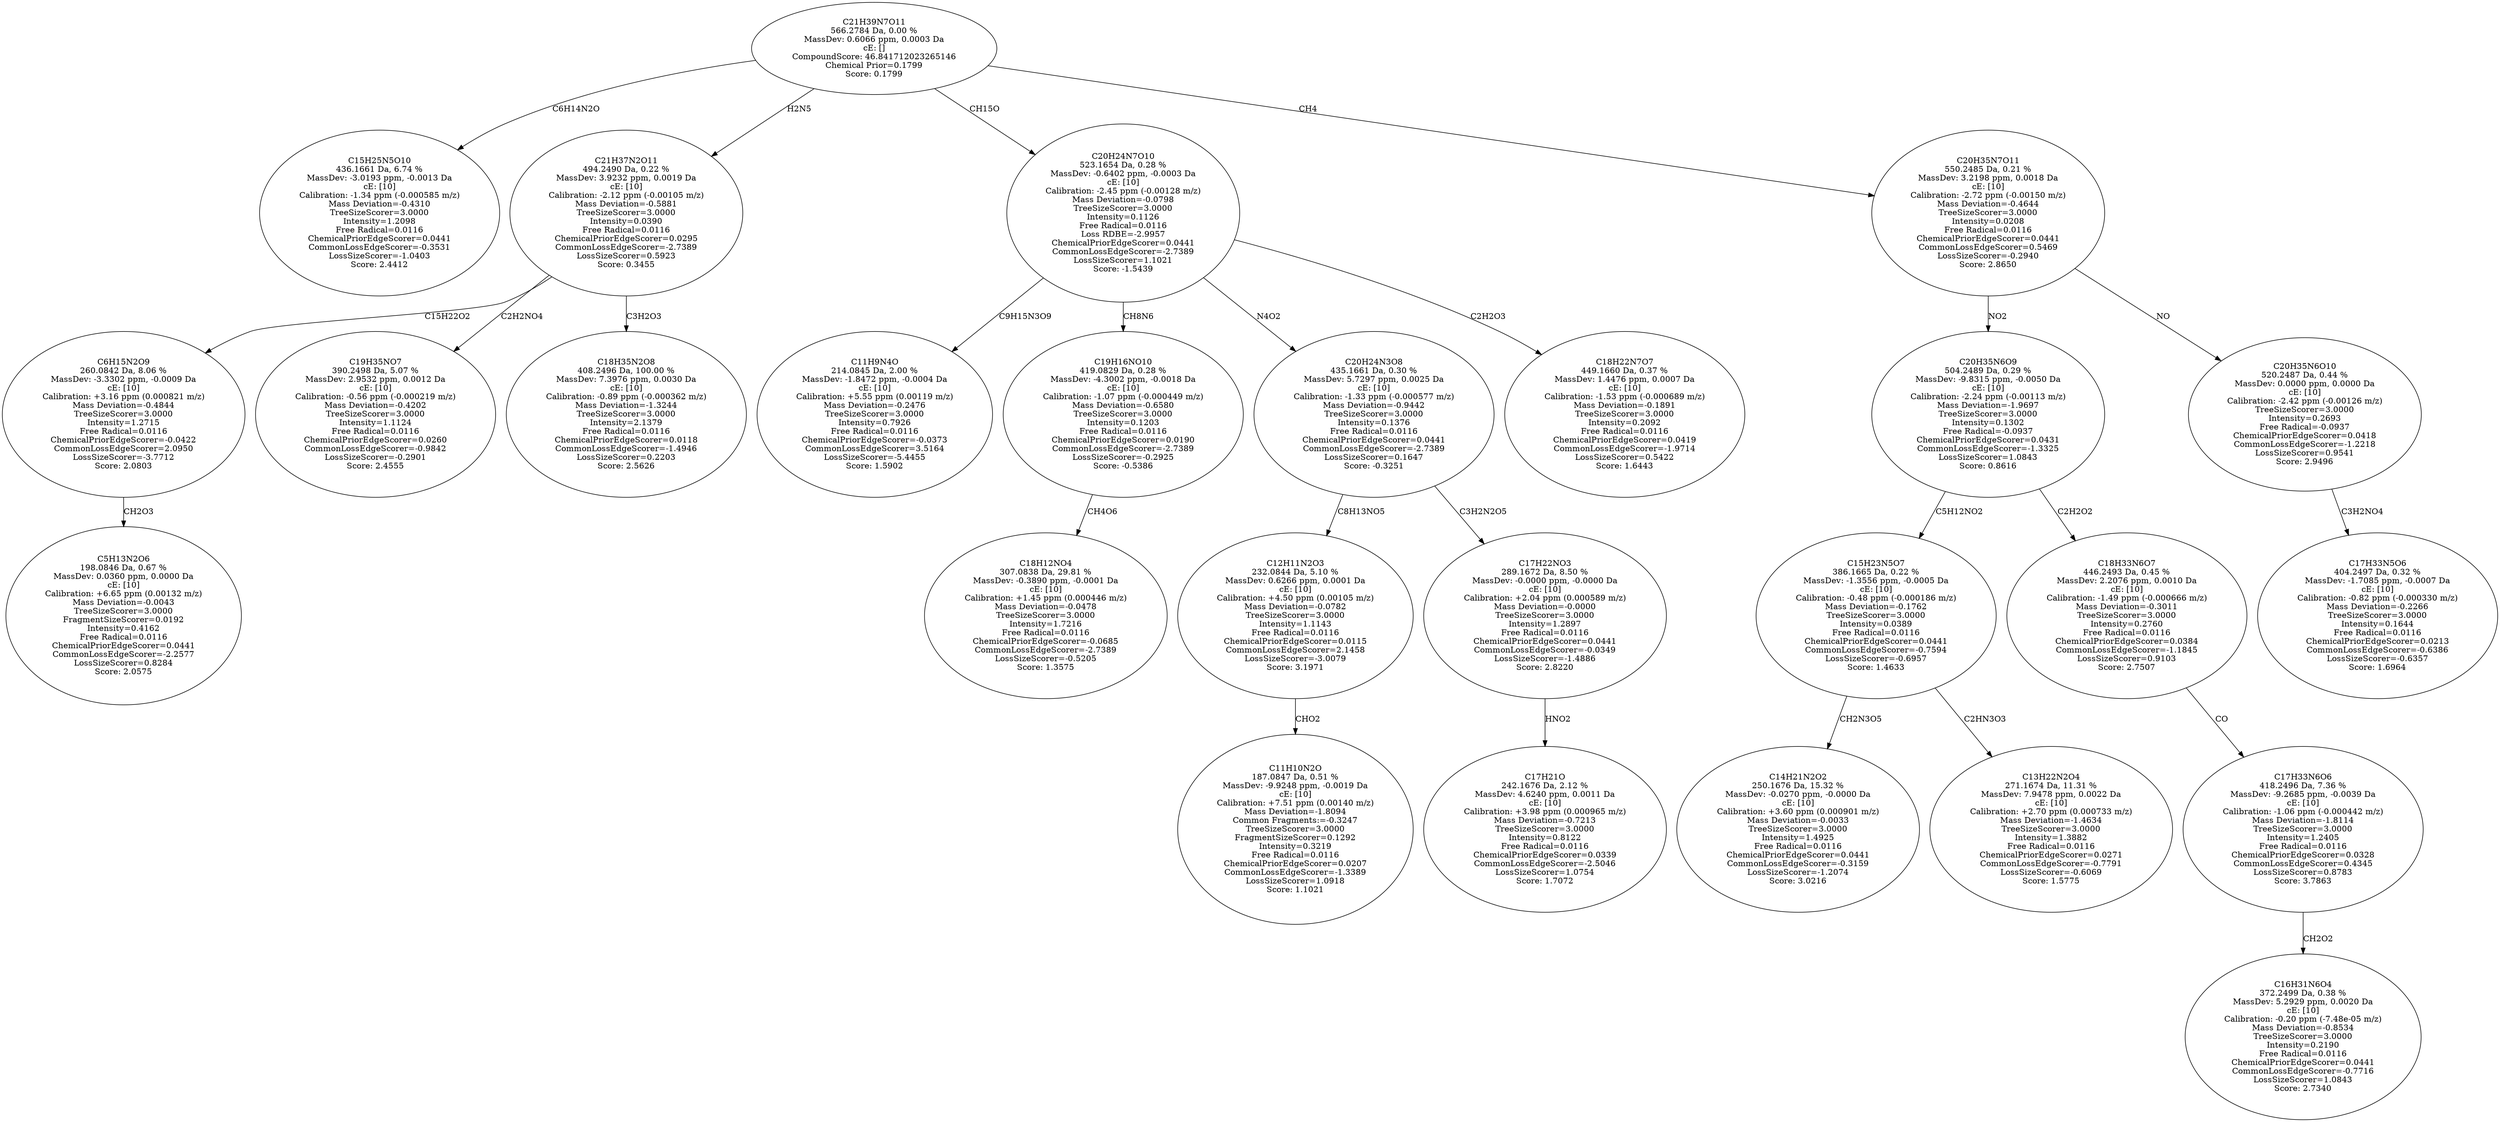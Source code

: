 strict digraph {
v1 [label="C15H25N5O10\n436.1661 Da, 6.74 %\nMassDev: -3.0193 ppm, -0.0013 Da\ncE: [10]\nCalibration: -1.34 ppm (-0.000585 m/z)\nMass Deviation=-0.4310\nTreeSizeScorer=3.0000\nIntensity=1.2098\nFree Radical=0.0116\nChemicalPriorEdgeScorer=0.0441\nCommonLossEdgeScorer=-0.3531\nLossSizeScorer=-1.0403\nScore: 2.4412"];
v2 [label="C5H13N2O6\n198.0846 Da, 0.67 %\nMassDev: 0.0360 ppm, 0.0000 Da\ncE: [10]\nCalibration: +6.65 ppm (0.00132 m/z)\nMass Deviation=-0.0043\nTreeSizeScorer=3.0000\nFragmentSizeScorer=0.0192\nIntensity=0.4162\nFree Radical=0.0116\nChemicalPriorEdgeScorer=0.0441\nCommonLossEdgeScorer=-2.2577\nLossSizeScorer=0.8284\nScore: 2.0575"];
v3 [label="C6H15N2O9\n260.0842 Da, 8.06 %\nMassDev: -3.3302 ppm, -0.0009 Da\ncE: [10]\nCalibration: +3.16 ppm (0.000821 m/z)\nMass Deviation=-0.4844\nTreeSizeScorer=3.0000\nIntensity=1.2715\nFree Radical=0.0116\nChemicalPriorEdgeScorer=-0.0422\nCommonLossEdgeScorer=2.0950\nLossSizeScorer=-3.7712\nScore: 2.0803"];
v4 [label="C19H35NO7\n390.2498 Da, 5.07 %\nMassDev: 2.9532 ppm, 0.0012 Da\ncE: [10]\nCalibration: -0.56 ppm (-0.000219 m/z)\nMass Deviation=-0.4202\nTreeSizeScorer=3.0000\nIntensity=1.1124\nFree Radical=0.0116\nChemicalPriorEdgeScorer=0.0260\nCommonLossEdgeScorer=-0.9842\nLossSizeScorer=-0.2901\nScore: 2.4555"];
v5 [label="C18H35N2O8\n408.2496 Da, 100.00 %\nMassDev: 7.3976 ppm, 0.0030 Da\ncE: [10]\nCalibration: -0.89 ppm (-0.000362 m/z)\nMass Deviation=-1.3244\nTreeSizeScorer=3.0000\nIntensity=2.1379\nFree Radical=0.0116\nChemicalPriorEdgeScorer=0.0118\nCommonLossEdgeScorer=-1.4946\nLossSizeScorer=0.2203\nScore: 2.5626"];
v6 [label="C21H37N2O11\n494.2490 Da, 0.22 %\nMassDev: 3.9232 ppm, 0.0019 Da\ncE: [10]\nCalibration: -2.12 ppm (-0.00105 m/z)\nMass Deviation=-0.5881\nTreeSizeScorer=3.0000\nIntensity=0.0390\nFree Radical=0.0116\nChemicalPriorEdgeScorer=0.0295\nCommonLossEdgeScorer=-2.7389\nLossSizeScorer=0.5923\nScore: 0.3455"];
v7 [label="C11H9N4O\n214.0845 Da, 2.00 %\nMassDev: -1.8472 ppm, -0.0004 Da\ncE: [10]\nCalibration: +5.55 ppm (0.00119 m/z)\nMass Deviation=-0.2476\nTreeSizeScorer=3.0000\nIntensity=0.7926\nFree Radical=0.0116\nChemicalPriorEdgeScorer=-0.0373\nCommonLossEdgeScorer=3.5164\nLossSizeScorer=-5.4455\nScore: 1.5902"];
v8 [label="C18H12NO4\n307.0838 Da, 29.81 %\nMassDev: -0.3890 ppm, -0.0001 Da\ncE: [10]\nCalibration: +1.45 ppm (0.000446 m/z)\nMass Deviation=-0.0478\nTreeSizeScorer=3.0000\nIntensity=1.7216\nFree Radical=0.0116\nChemicalPriorEdgeScorer=-0.0685\nCommonLossEdgeScorer=-2.7389\nLossSizeScorer=-0.5205\nScore: 1.3575"];
v9 [label="C19H16NO10\n419.0829 Da, 0.28 %\nMassDev: -4.3002 ppm, -0.0018 Da\ncE: [10]\nCalibration: -1.07 ppm (-0.000449 m/z)\nMass Deviation=-0.6580\nTreeSizeScorer=3.0000\nIntensity=0.1203\nFree Radical=0.0116\nChemicalPriorEdgeScorer=0.0190\nCommonLossEdgeScorer=-2.7389\nLossSizeScorer=-0.2925\nScore: -0.5386"];
v10 [label="C11H10N2O\n187.0847 Da, 0.51 %\nMassDev: -9.9248 ppm, -0.0019 Da\ncE: [10]\nCalibration: +7.51 ppm (0.00140 m/z)\nMass Deviation=-1.8094\nCommon Fragments:=-0.3247\nTreeSizeScorer=3.0000\nFragmentSizeScorer=0.1292\nIntensity=0.3219\nFree Radical=0.0116\nChemicalPriorEdgeScorer=0.0207\nCommonLossEdgeScorer=-1.3389\nLossSizeScorer=1.0918\nScore: 1.1021"];
v11 [label="C12H11N2O3\n232.0844 Da, 5.10 %\nMassDev: 0.6266 ppm, 0.0001 Da\ncE: [10]\nCalibration: +4.50 ppm (0.00105 m/z)\nMass Deviation=-0.0782\nTreeSizeScorer=3.0000\nIntensity=1.1143\nFree Radical=0.0116\nChemicalPriorEdgeScorer=0.0115\nCommonLossEdgeScorer=2.1458\nLossSizeScorer=-3.0079\nScore: 3.1971"];
v12 [label="C17H21O\n242.1676 Da, 2.12 %\nMassDev: 4.6240 ppm, 0.0011 Da\ncE: [10]\nCalibration: +3.98 ppm (0.000965 m/z)\nMass Deviation=-0.7213\nTreeSizeScorer=3.0000\nIntensity=0.8122\nFree Radical=0.0116\nChemicalPriorEdgeScorer=0.0339\nCommonLossEdgeScorer=-2.5046\nLossSizeScorer=1.0754\nScore: 1.7072"];
v13 [label="C17H22NO3\n289.1672 Da, 8.50 %\nMassDev: -0.0000 ppm, -0.0000 Da\ncE: [10]\nCalibration: +2.04 ppm (0.000589 m/z)\nMass Deviation=-0.0000\nTreeSizeScorer=3.0000\nIntensity=1.2897\nFree Radical=0.0116\nChemicalPriorEdgeScorer=0.0441\nCommonLossEdgeScorer=-0.0349\nLossSizeScorer=-1.4886\nScore: 2.8220"];
v14 [label="C20H24N3O8\n435.1661 Da, 0.30 %\nMassDev: 5.7297 ppm, 0.0025 Da\ncE: [10]\nCalibration: -1.33 ppm (-0.000577 m/z)\nMass Deviation=-0.9442\nTreeSizeScorer=3.0000\nIntensity=0.1376\nFree Radical=0.0116\nChemicalPriorEdgeScorer=0.0441\nCommonLossEdgeScorer=-2.7389\nLossSizeScorer=0.1647\nScore: -0.3251"];
v15 [label="C18H22N7O7\n449.1660 Da, 0.37 %\nMassDev: 1.4476 ppm, 0.0007 Da\ncE: [10]\nCalibration: -1.53 ppm (-0.000689 m/z)\nMass Deviation=-0.1891\nTreeSizeScorer=3.0000\nIntensity=0.2092\nFree Radical=0.0116\nChemicalPriorEdgeScorer=0.0419\nCommonLossEdgeScorer=-1.9714\nLossSizeScorer=0.5422\nScore: 1.6443"];
v16 [label="C20H24N7O10\n523.1654 Da, 0.28 %\nMassDev: -0.6402 ppm, -0.0003 Da\ncE: [10]\nCalibration: -2.45 ppm (-0.00128 m/z)\nMass Deviation=-0.0798\nTreeSizeScorer=3.0000\nIntensity=0.1126\nFree Radical=0.0116\nLoss RDBE=-2.9957\nChemicalPriorEdgeScorer=0.0441\nCommonLossEdgeScorer=-2.7389\nLossSizeScorer=1.1021\nScore: -1.5439"];
v17 [label="C14H21N2O2\n250.1676 Da, 15.32 %\nMassDev: -0.0270 ppm, -0.0000 Da\ncE: [10]\nCalibration: +3.60 ppm (0.000901 m/z)\nMass Deviation=-0.0033\nTreeSizeScorer=3.0000\nIntensity=1.4925\nFree Radical=0.0116\nChemicalPriorEdgeScorer=0.0441\nCommonLossEdgeScorer=-0.3159\nLossSizeScorer=-1.2074\nScore: 3.0216"];
v18 [label="C13H22N2O4\n271.1674 Da, 11.31 %\nMassDev: 7.9478 ppm, 0.0022 Da\ncE: [10]\nCalibration: +2.70 ppm (0.000733 m/z)\nMass Deviation=-1.4634\nTreeSizeScorer=3.0000\nIntensity=1.3882\nFree Radical=0.0116\nChemicalPriorEdgeScorer=0.0271\nCommonLossEdgeScorer=-0.7791\nLossSizeScorer=-0.6069\nScore: 1.5775"];
v19 [label="C15H23N5O7\n386.1665 Da, 0.22 %\nMassDev: -1.3556 ppm, -0.0005 Da\ncE: [10]\nCalibration: -0.48 ppm (-0.000186 m/z)\nMass Deviation=-0.1762\nTreeSizeScorer=3.0000\nIntensity=0.0389\nFree Radical=0.0116\nChemicalPriorEdgeScorer=0.0441\nCommonLossEdgeScorer=-0.7594\nLossSizeScorer=-0.6957\nScore: 1.4633"];
v20 [label="C16H31N6O4\n372.2499 Da, 0.38 %\nMassDev: 5.2929 ppm, 0.0020 Da\ncE: [10]\nCalibration: -0.20 ppm (-7.48e-05 m/z)\nMass Deviation=-0.8534\nTreeSizeScorer=3.0000\nIntensity=0.2190\nFree Radical=0.0116\nChemicalPriorEdgeScorer=0.0441\nCommonLossEdgeScorer=-0.7716\nLossSizeScorer=1.0843\nScore: 2.7340"];
v21 [label="C17H33N6O6\n418.2496 Da, 7.36 %\nMassDev: -9.2685 ppm, -0.0039 Da\ncE: [10]\nCalibration: -1.06 ppm (-0.000442 m/z)\nMass Deviation=-1.8114\nTreeSizeScorer=3.0000\nIntensity=1.2405\nFree Radical=0.0116\nChemicalPriorEdgeScorer=0.0328\nCommonLossEdgeScorer=0.4345\nLossSizeScorer=0.8783\nScore: 3.7863"];
v22 [label="C18H33N6O7\n446.2493 Da, 0.45 %\nMassDev: 2.2076 ppm, 0.0010 Da\ncE: [10]\nCalibration: -1.49 ppm (-0.000666 m/z)\nMass Deviation=-0.3011\nTreeSizeScorer=3.0000\nIntensity=0.2760\nFree Radical=0.0116\nChemicalPriorEdgeScorer=0.0384\nCommonLossEdgeScorer=-1.1845\nLossSizeScorer=0.9103\nScore: 2.7507"];
v23 [label="C20H35N6O9\n504.2489 Da, 0.29 %\nMassDev: -9.8315 ppm, -0.0050 Da\ncE: [10]\nCalibration: -2.24 ppm (-0.00113 m/z)\nMass Deviation=-1.9697\nTreeSizeScorer=3.0000\nIntensity=0.1302\nFree Radical=-0.0937\nChemicalPriorEdgeScorer=0.0431\nCommonLossEdgeScorer=-1.3325\nLossSizeScorer=1.0843\nScore: 0.8616"];
v24 [label="C17H33N5O6\n404.2497 Da, 0.32 %\nMassDev: -1.7085 ppm, -0.0007 Da\ncE: [10]\nCalibration: -0.82 ppm (-0.000330 m/z)\nMass Deviation=-0.2266\nTreeSizeScorer=3.0000\nIntensity=0.1644\nFree Radical=0.0116\nChemicalPriorEdgeScorer=0.0213\nCommonLossEdgeScorer=-0.6386\nLossSizeScorer=-0.6357\nScore: 1.6964"];
v25 [label="C20H35N6O10\n520.2487 Da, 0.44 %\nMassDev: 0.0000 ppm, 0.0000 Da\ncE: [10]\nCalibration: -2.42 ppm (-0.00126 m/z)\nTreeSizeScorer=3.0000\nIntensity=0.2693\nFree Radical=-0.0937\nChemicalPriorEdgeScorer=0.0418\nCommonLossEdgeScorer=-1.2218\nLossSizeScorer=0.9541\nScore: 2.9496"];
v26 [label="C20H35N7O11\n550.2485 Da, 0.21 %\nMassDev: 3.2198 ppm, 0.0018 Da\ncE: [10]\nCalibration: -2.72 ppm (-0.00150 m/z)\nMass Deviation=-0.4644\nTreeSizeScorer=3.0000\nIntensity=0.0208\nFree Radical=0.0116\nChemicalPriorEdgeScorer=0.0441\nCommonLossEdgeScorer=0.5469\nLossSizeScorer=-0.2940\nScore: 2.8650"];
v27 [label="C21H39N7O11\n566.2784 Da, 0.00 %\nMassDev: 0.6066 ppm, 0.0003 Da\ncE: []\nCompoundScore: 46.841712023265146\nChemical Prior=0.1799\nScore: 0.1799"];
v27 -> v1 [label="C6H14N2O"];
v3 -> v2 [label="CH2O3"];
v6 -> v3 [label="C15H22O2"];
v6 -> v4 [label="C2H2NO4"];
v6 -> v5 [label="C3H2O3"];
v27 -> v6 [label="H2N5"];
v16 -> v7 [label="C9H15N3O9"];
v9 -> v8 [label="CH4O6"];
v16 -> v9 [label="CH8N6"];
v11 -> v10 [label="CHO2"];
v14 -> v11 [label="C8H13NO5"];
v13 -> v12 [label="HNO2"];
v14 -> v13 [label="C3H2N2O5"];
v16 -> v14 [label="N4O2"];
v16 -> v15 [label="C2H2O3"];
v27 -> v16 [label="CH15O"];
v19 -> v17 [label="CH2N3O5"];
v19 -> v18 [label="C2HN3O3"];
v23 -> v19 [label="C5H12NO2"];
v21 -> v20 [label="CH2O2"];
v22 -> v21 [label="CO"];
v23 -> v22 [label="C2H2O2"];
v26 -> v23 [label="NO2"];
v25 -> v24 [label="C3H2NO4"];
v26 -> v25 [label="NO"];
v27 -> v26 [label="CH4"];
}